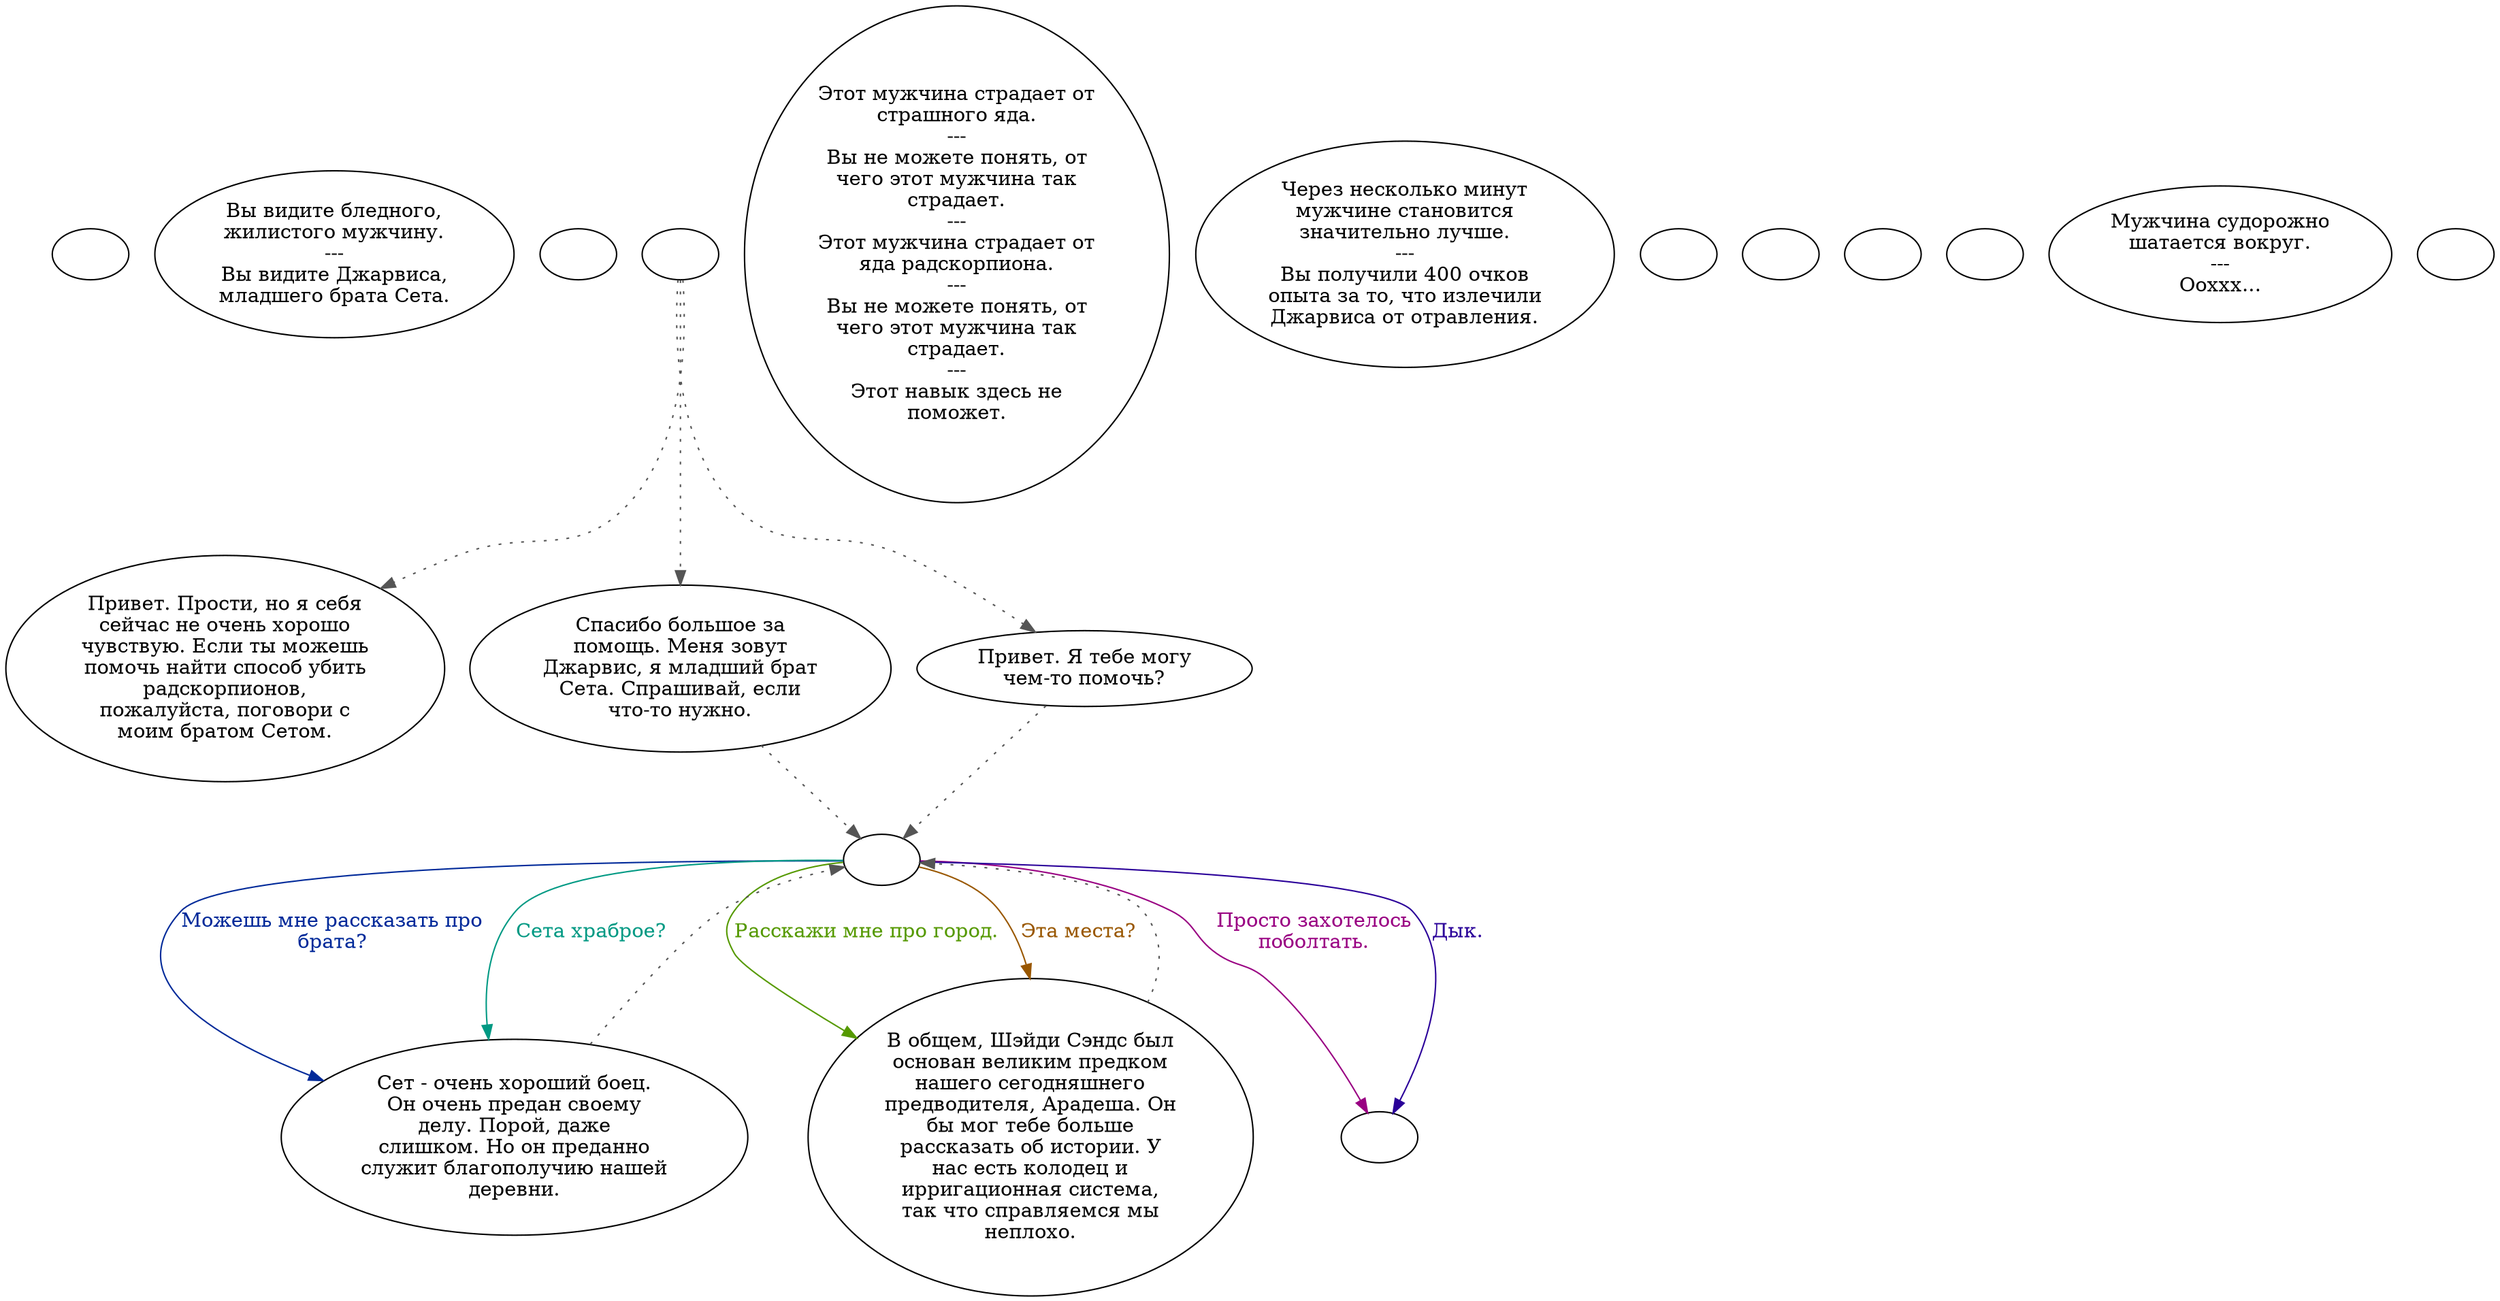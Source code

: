 digraph jarvis {
  "start" [style=filled       fillcolor="#FFFFFF"       color="#000000"]
  "start" [label=""]
  "look_at_p_proc" [style=filled       fillcolor="#FFFFFF"       color="#000000"]
  "look_at_p_proc" [label="Вы видите бледного,\nжилистого мужчину.\n---\nВы видите Джарвиса,\nмладшего брата Сета."]
  "map_enter_p_proc" [style=filled       fillcolor="#FFFFFF"       color="#000000"]
  "map_enter_p_proc" [label=""]
  "talk_p_proc" [style=filled       fillcolor="#FFFFFF"       color="#000000"]
  "talk_p_proc" -> "Jarvis01" [style=dotted color="#555555"]
  "talk_p_proc" -> "Jarvis02" [style=dotted color="#555555"]
  "talk_p_proc" -> "Jarvis03" [style=dotted color="#555555"]
  "talk_p_proc" [label=""]
  "use_skill_on_p_proc" [style=filled       fillcolor="#FFFFFF"       color="#000000"]
  "use_skill_on_p_proc" [label="Этот мужчина страдает от\nстрашного яда.\n---\nВы не можете понять, от\nчего этот мужчина так\nстрадает.\n---\nЭтот мужчина страдает от\nяда радскорпиона.\n---\nВы не можете понять, от\nчего этот мужчина так\nстрадает.\n---\nЭтот навык здесь не\nпоможет."]
  "use_obj_on_p_proc" [style=filled       fillcolor="#FFFFFF"       color="#000000"]
  "use_obj_on_p_proc" [label="Через несколько минут\nмужчине становится\nзначительно лучше.\n---\nВы получили 400 очков\nопыта за то, что излечили\nДжарвиса от отравления."]
  "destroy_p_proc" [style=filled       fillcolor="#FFFFFF"       color="#000000"]
  "destroy_p_proc" [label=""]
  "combat_p_proc" [style=filled       fillcolor="#FFFFFF"       color="#000000"]
  "combat_p_proc" [label=""]
  "critter_p_proc" [style=filled       fillcolor="#FFFFFF"       color="#000000"]
  "critter_p_proc" [label=""]
  "pickup_p_proc" [style=filled       fillcolor="#FFFFFF"       color="#000000"]
  "pickup_p_proc" [label=""]
  "timed_event_p_proc" [style=filled       fillcolor="#FFFFFF"       color="#000000"]
  "timed_event_p_proc" [label="Мужчина судорожно\nшатается вокруг.\n---\nОоххх..."]
  "map_exit_p_proc" [style=filled       fillcolor="#FFFFFF"       color="#000000"]
  "map_exit_p_proc" [label=""]
  "Jarvis01" [style=filled       fillcolor="#FFFFFF"       color="#000000"]
  "Jarvis01" [label="Привет. Прости, но я себя\nсейчас не очень хорошо\nчувствую. Если ты можешь\nпомочь найти способ убить\nрадскорпионов,\nпожалуйста, поговори с\nмоим братом Сетом."]
  "Jarvis02" [style=filled       fillcolor="#FFFFFF"       color="#000000"]
  "Jarvis02" -> "Jarvis04" [style=dotted color="#555555"]
  "Jarvis02" [label="Спасибо большое за\nпомощь. Меня зовут\nДжарвис, я младший брат\nСета. Спрашивай, если\nчто-то нужно."]
  "Jarvis03" [style=filled       fillcolor="#FFFFFF"       color="#000000"]
  "Jarvis03" -> "Jarvis04" [style=dotted color="#555555"]
  "Jarvis03" [label="Привет. Я тебе могу\nчем-то помочь?"]
  "Jarvis04" [style=filled       fillcolor="#FFFFFF"       color="#000000"]
  "Jarvis04" [label=""]
  "Jarvis04" -> "Jarvis05" [label="Можешь мне рассказать про\nбрата?" color="#002999" fontcolor="#002999"]
  "Jarvis04" -> "Jarvis06" [label="Расскажи мне про город." color="#559900" fontcolor="#559900"]
  "Jarvis04" -> "Jarvisend" [label="Просто захотелось\nпоболтать." color="#990082" fontcolor="#990082"]
  "Jarvis04" -> "Jarvis05" [label="Сета храброе?" color="#009983" fontcolor="#009983"]
  "Jarvis04" -> "Jarvis06" [label="Эта места?" color="#995700" fontcolor="#995700"]
  "Jarvis04" -> "Jarvisend" [label="Дык." color="#2A0099" fontcolor="#2A0099"]
  "Jarvis05" [style=filled       fillcolor="#FFFFFF"       color="#000000"]
  "Jarvis05" -> "Jarvis04" [style=dotted color="#555555"]
  "Jarvis05" [label="Сет - очень хороший боец.\nОн очень предан своему\nделу. Порой, даже\nслишком. Но он преданно\nслужит благополучию нашей\nдеревни."]
  "Jarvis06" [style=filled       fillcolor="#FFFFFF"       color="#000000"]
  "Jarvis06" -> "Jarvis04" [style=dotted color="#555555"]
  "Jarvis06" [label="В общем, Шэйди Сэндс был\nоснован великим предком\nнашего сегодняшнего\nпредводителя, Арадеша. Он\nбы мог тебе больше\nрассказать об истории. У\nнас есть колодец и\nирригационная система,\nтак что справляемся мы\nнеплохо."]
  "Jarvisend" [style=filled       fillcolor="#FFFFFF"       color="#000000"]
  "Jarvisend" [label=""]
}
